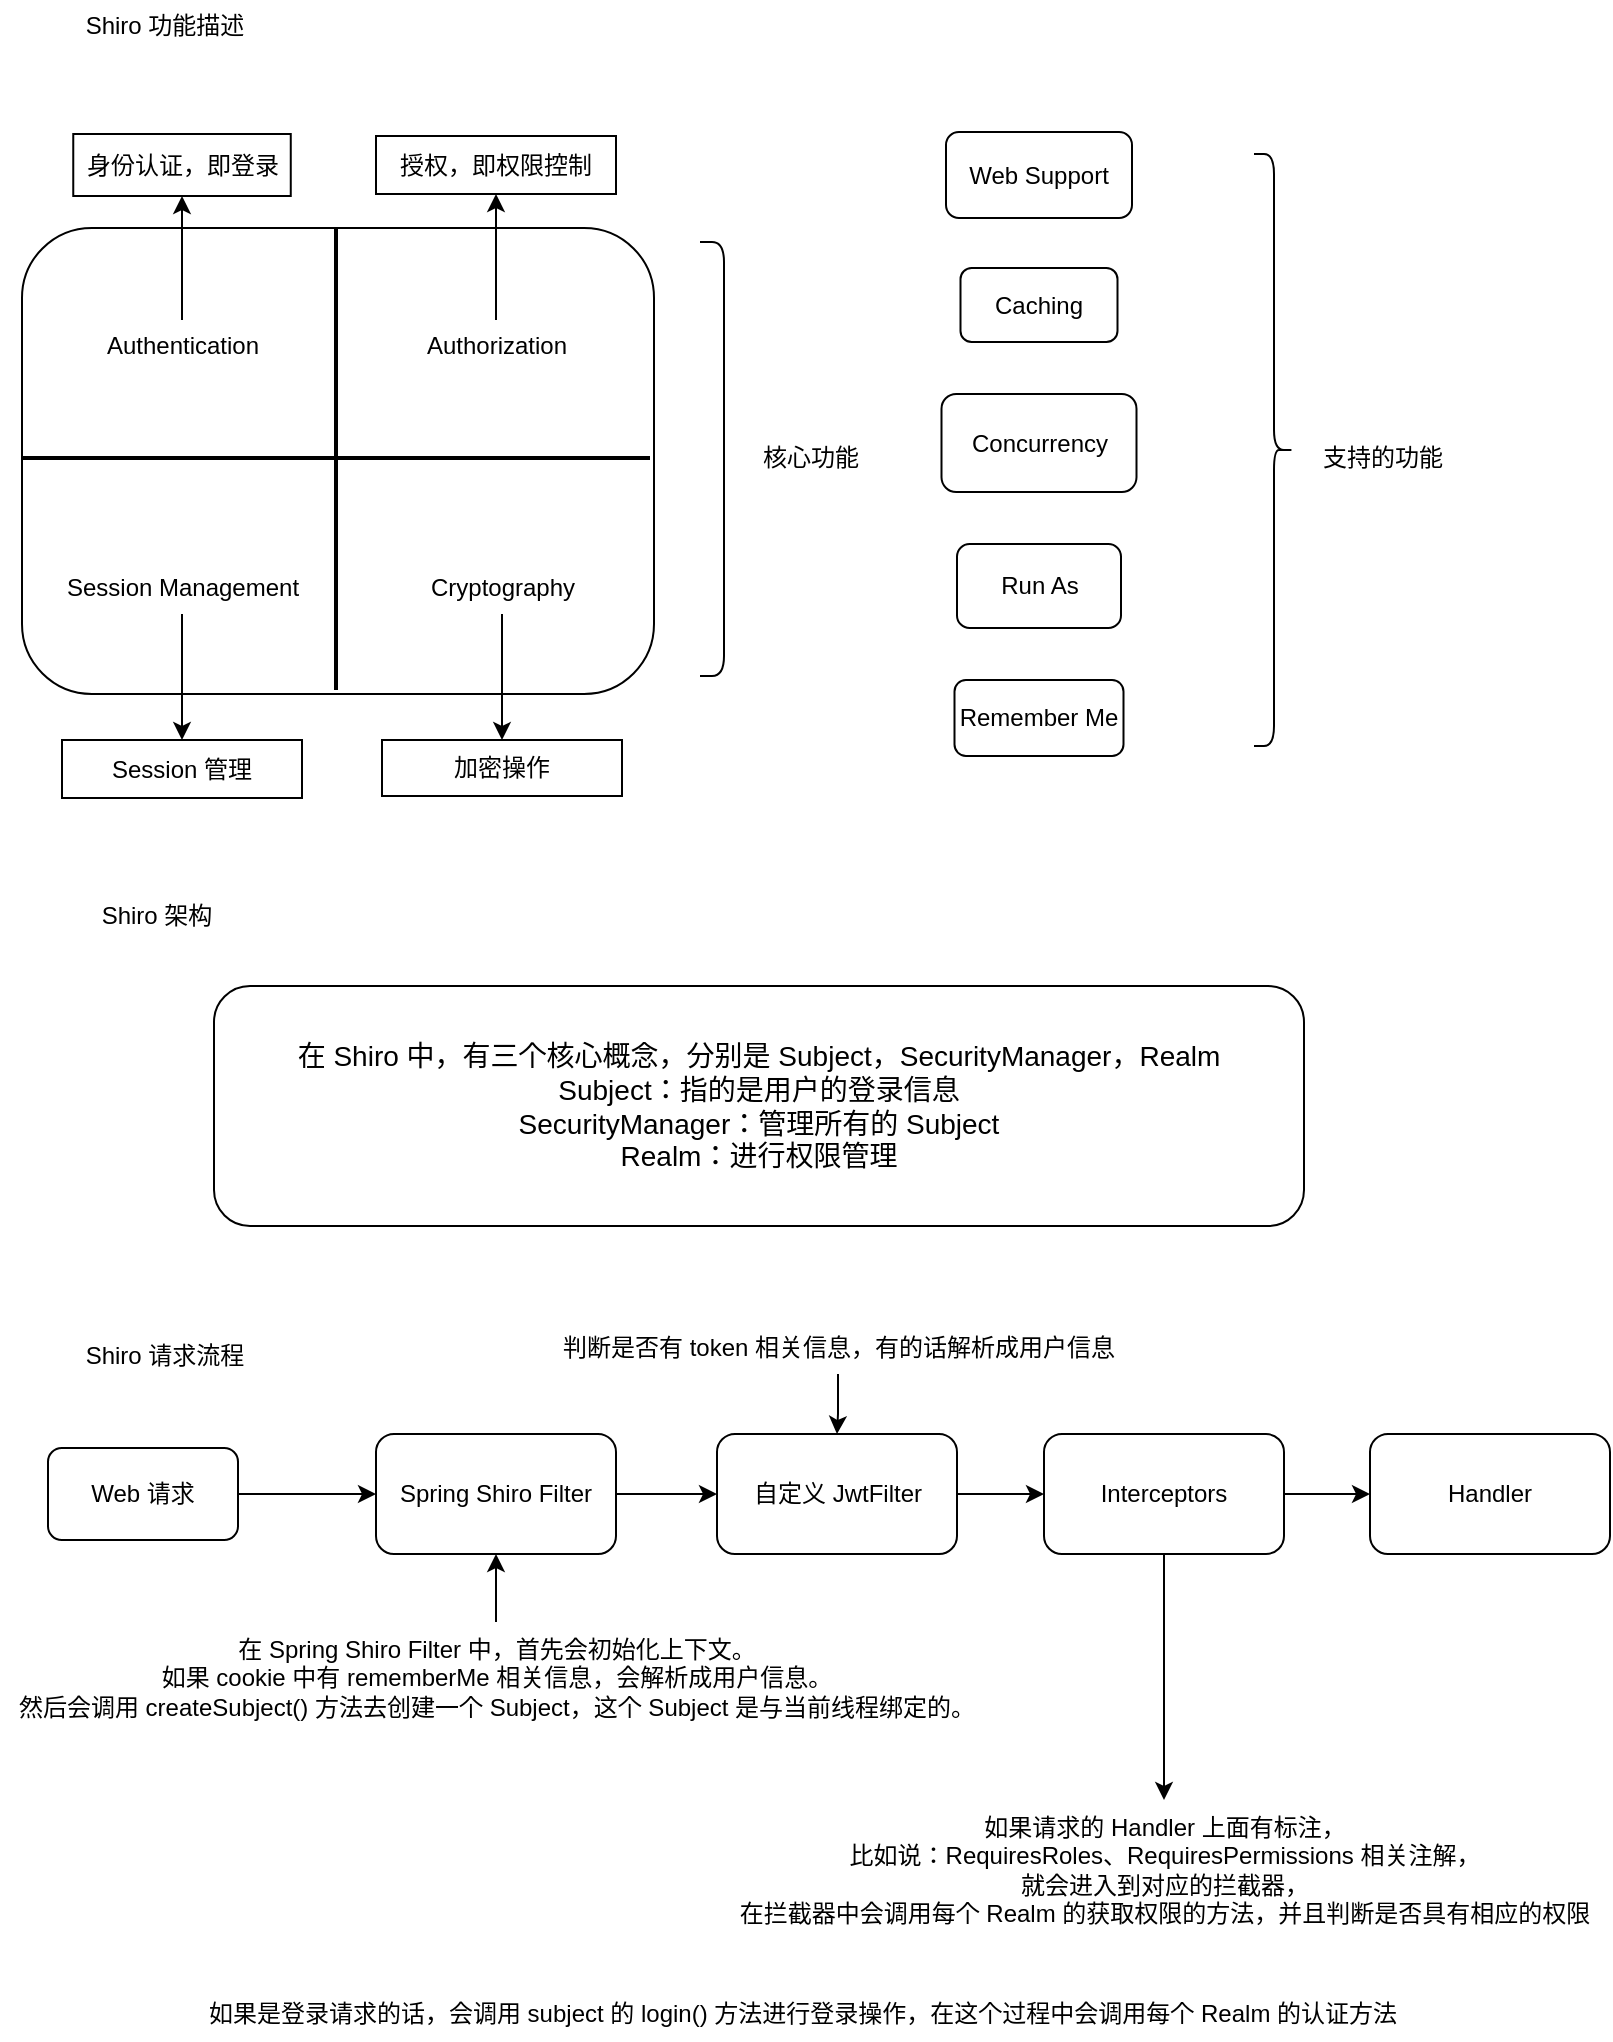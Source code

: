 <mxfile version="24.6.5" type="github">
  <diagram name="第 1 页" id="Gfysoyu4KD15PqfEOMr1">
    <mxGraphModel dx="1221" dy="759" grid="0" gridSize="10" guides="1" tooltips="1" connect="1" arrows="1" fold="1" page="1" pageScale="1" pageWidth="827" pageHeight="1169" math="0" shadow="0">
      <root>
        <mxCell id="0" />
        <mxCell id="1" parent="0" />
        <mxCell id="yyf3aO6bY6qEZeCbPNUT-1" value="" style="rounded=1;whiteSpace=wrap;html=1;" parent="1" vertex="1">
          <mxGeometry x="24" y="151" width="316" height="233" as="geometry" />
        </mxCell>
        <mxCell id="yyf3aO6bY6qEZeCbPNUT-2" value="" style="line;strokeWidth=2;html=1;" parent="1" vertex="1">
          <mxGeometry x="24" y="261" width="314" height="10" as="geometry" />
        </mxCell>
        <mxCell id="yyf3aO6bY6qEZeCbPNUT-3" value="" style="line;strokeWidth=2;direction=south;html=1;" parent="1" vertex="1">
          <mxGeometry x="176" y="151" width="10" height="231" as="geometry" />
        </mxCell>
        <mxCell id="yyf3aO6bY6qEZeCbPNUT-9" value="" style="edgeStyle=orthogonalEdgeStyle;rounded=0;orthogonalLoop=1;jettySize=auto;html=1;" parent="1" source="yyf3aO6bY6qEZeCbPNUT-4" target="yyf3aO6bY6qEZeCbPNUT-8" edge="1">
          <mxGeometry relative="1" as="geometry" />
        </mxCell>
        <mxCell id="yyf3aO6bY6qEZeCbPNUT-4" value="Authentication" style="text;html=1;align=center;verticalAlign=middle;resizable=0;points=[];autosize=1;strokeColor=none;fillColor=none;" parent="1" vertex="1">
          <mxGeometry x="57" y="197" width="94" height="26" as="geometry" />
        </mxCell>
        <mxCell id="yyf3aO6bY6qEZeCbPNUT-11" value="" style="edgeStyle=orthogonalEdgeStyle;rounded=0;orthogonalLoop=1;jettySize=auto;html=1;" parent="1" source="yyf3aO6bY6qEZeCbPNUT-5" target="yyf3aO6bY6qEZeCbPNUT-10" edge="1">
          <mxGeometry relative="1" as="geometry" />
        </mxCell>
        <mxCell id="yyf3aO6bY6qEZeCbPNUT-5" value="Authorization" style="text;html=1;align=center;verticalAlign=middle;resizable=0;points=[];autosize=1;strokeColor=none;fillColor=none;" parent="1" vertex="1">
          <mxGeometry x="217" y="197" width="88" height="26" as="geometry" />
        </mxCell>
        <mxCell id="yyf3aO6bY6qEZeCbPNUT-15" value="" style="edgeStyle=orthogonalEdgeStyle;rounded=0;orthogonalLoop=1;jettySize=auto;html=1;" parent="1" source="yyf3aO6bY6qEZeCbPNUT-6" target="yyf3aO6bY6qEZeCbPNUT-14" edge="1">
          <mxGeometry relative="1" as="geometry" />
        </mxCell>
        <mxCell id="yyf3aO6bY6qEZeCbPNUT-6" value="Session Management" style="text;html=1;align=center;verticalAlign=middle;resizable=0;points=[];autosize=1;strokeColor=none;fillColor=none;" parent="1" vertex="1">
          <mxGeometry x="37" y="318" width="134" height="26" as="geometry" />
        </mxCell>
        <mxCell id="yyf3aO6bY6qEZeCbPNUT-17" value="" style="edgeStyle=orthogonalEdgeStyle;rounded=0;orthogonalLoop=1;jettySize=auto;html=1;" parent="1" source="yyf3aO6bY6qEZeCbPNUT-7" target="yyf3aO6bY6qEZeCbPNUT-16" edge="1">
          <mxGeometry relative="1" as="geometry" />
        </mxCell>
        <mxCell id="yyf3aO6bY6qEZeCbPNUT-7" value="Cryptography" style="text;html=1;align=center;verticalAlign=middle;resizable=0;points=[];autosize=1;strokeColor=none;fillColor=none;" parent="1" vertex="1">
          <mxGeometry x="219" y="318" width="90" height="26" as="geometry" />
        </mxCell>
        <mxCell id="yyf3aO6bY6qEZeCbPNUT-8" value="身份认证，即登录" style="whiteSpace=wrap;html=1;" parent="1" vertex="1">
          <mxGeometry x="49.63" y="104" width="108.75" height="31" as="geometry" />
        </mxCell>
        <mxCell id="yyf3aO6bY6qEZeCbPNUT-10" value="授权，即权限控制" style="whiteSpace=wrap;html=1;" parent="1" vertex="1">
          <mxGeometry x="201" y="105" width="120" height="29" as="geometry" />
        </mxCell>
        <mxCell id="yyf3aO6bY6qEZeCbPNUT-14" value="Session 管理" style="whiteSpace=wrap;html=1;" parent="1" vertex="1">
          <mxGeometry x="44" y="407" width="120" height="29" as="geometry" />
        </mxCell>
        <mxCell id="yyf3aO6bY6qEZeCbPNUT-16" value="加密操作" style="whiteSpace=wrap;html=1;" parent="1" vertex="1">
          <mxGeometry x="204" y="407" width="120" height="28" as="geometry" />
        </mxCell>
        <mxCell id="yyf3aO6bY6qEZeCbPNUT-18" value="" style="shape=curlyBracket;whiteSpace=wrap;html=1;rounded=1;flipH=1;labelPosition=right;verticalLabelPosition=middle;align=left;verticalAlign=middle;size=0;" parent="1" vertex="1">
          <mxGeometry x="363" y="158" width="12" height="217" as="geometry" />
        </mxCell>
        <mxCell id="yyf3aO6bY6qEZeCbPNUT-19" value="核心功能" style="text;html=1;align=center;verticalAlign=middle;resizable=0;points=[];autosize=1;strokeColor=none;fillColor=none;" parent="1" vertex="1">
          <mxGeometry x="385" y="253" width="66" height="26" as="geometry" />
        </mxCell>
        <mxCell id="yyf3aO6bY6qEZeCbPNUT-20" value="Web Support" style="rounded=1;whiteSpace=wrap;html=1;" parent="1" vertex="1">
          <mxGeometry x="486" y="103" width="93" height="43" as="geometry" />
        </mxCell>
        <mxCell id="yyf3aO6bY6qEZeCbPNUT-21" value="Caching" style="rounded=1;whiteSpace=wrap;html=1;" parent="1" vertex="1">
          <mxGeometry x="493.25" y="171" width="78.5" height="37" as="geometry" />
        </mxCell>
        <mxCell id="yyf3aO6bY6qEZeCbPNUT-22" value="Concurrency" style="rounded=1;whiteSpace=wrap;html=1;" parent="1" vertex="1">
          <mxGeometry x="483.75" y="234" width="97.5" height="49" as="geometry" />
        </mxCell>
        <mxCell id="yyf3aO6bY6qEZeCbPNUT-23" value="Run As" style="rounded=1;whiteSpace=wrap;html=1;" parent="1" vertex="1">
          <mxGeometry x="491.5" y="309" width="82" height="42" as="geometry" />
        </mxCell>
        <mxCell id="yyf3aO6bY6qEZeCbPNUT-24" value="Remember Me" style="rounded=1;whiteSpace=wrap;html=1;" parent="1" vertex="1">
          <mxGeometry x="490.25" y="377" width="84.5" height="38" as="geometry" />
        </mxCell>
        <mxCell id="yyf3aO6bY6qEZeCbPNUT-25" value="" style="shape=curlyBracket;whiteSpace=wrap;html=1;rounded=1;flipH=1;labelPosition=right;verticalLabelPosition=middle;align=left;verticalAlign=middle;" parent="1" vertex="1">
          <mxGeometry x="640" y="114" width="20" height="296" as="geometry" />
        </mxCell>
        <mxCell id="yyf3aO6bY6qEZeCbPNUT-26" value="支持的功能" style="text;html=1;align=center;verticalAlign=middle;resizable=0;points=[];autosize=1;strokeColor=none;fillColor=none;" parent="1" vertex="1">
          <mxGeometry x="665" y="253" width="78" height="26" as="geometry" />
        </mxCell>
        <mxCell id="yyf3aO6bY6qEZeCbPNUT-27" value="Shiro 功能描述" style="text;html=1;align=center;verticalAlign=middle;resizable=0;points=[];autosize=1;strokeColor=none;fillColor=none;" parent="1" vertex="1">
          <mxGeometry x="46" y="37" width="97" height="26" as="geometry" />
        </mxCell>
        <mxCell id="yyf3aO6bY6qEZeCbPNUT-28" value="Shiro 架构" style="text;html=1;align=center;verticalAlign=middle;resizable=0;points=[];autosize=1;strokeColor=none;fillColor=none;" parent="1" vertex="1">
          <mxGeometry x="54" y="482" width="73" height="26" as="geometry" />
        </mxCell>
        <mxCell id="yyf3aO6bY6qEZeCbPNUT-29" value="&lt;font style=&quot;font-size: 14px;&quot;&gt;在 Shiro 中，有三个核心概念，分别是 Subject，SecurityManager，Realm&lt;/font&gt;&lt;div style=&quot;font-size: 14px;&quot;&gt;&lt;font style=&quot;font-size: 14px;&quot;&gt;Subject：指的是用户的登录信息&lt;/font&gt;&lt;/div&gt;&lt;div style=&quot;font-size: 14px;&quot;&gt;&lt;font style=&quot;font-size: 14px;&quot;&gt;SecurityManager：管理所有的 Subject&lt;/font&gt;&lt;/div&gt;&lt;div style=&quot;font-size: 14px;&quot;&gt;&lt;font style=&quot;font-size: 14px;&quot;&gt;Realm：进行权限管理&lt;/font&gt;&lt;/div&gt;" style="rounded=1;whiteSpace=wrap;html=1;" parent="1" vertex="1">
          <mxGeometry x="120" y="530" width="545" height="120" as="geometry" />
        </mxCell>
        <mxCell id="35jwIWCtqFnOQBrGKEjd-1" value="Shiro 请求流程" style="text;html=1;align=center;verticalAlign=middle;resizable=0;points=[];autosize=1;strokeColor=none;fillColor=none;" vertex="1" parent="1">
          <mxGeometry x="46" y="702" width="97" height="26" as="geometry" />
        </mxCell>
        <mxCell id="35jwIWCtqFnOQBrGKEjd-5" value="" style="edgeStyle=orthogonalEdgeStyle;rounded=0;orthogonalLoop=1;jettySize=auto;html=1;" edge="1" parent="1" source="35jwIWCtqFnOQBrGKEjd-3" target="35jwIWCtqFnOQBrGKEjd-4">
          <mxGeometry relative="1" as="geometry" />
        </mxCell>
        <mxCell id="35jwIWCtqFnOQBrGKEjd-3" value="Web 请求" style="rounded=1;whiteSpace=wrap;html=1;" vertex="1" parent="1">
          <mxGeometry x="37" y="761" width="95" height="46" as="geometry" />
        </mxCell>
        <mxCell id="35jwIWCtqFnOQBrGKEjd-12" value="" style="edgeStyle=orthogonalEdgeStyle;rounded=0;orthogonalLoop=1;jettySize=auto;html=1;" edge="1" parent="1" source="35jwIWCtqFnOQBrGKEjd-4" target="35jwIWCtqFnOQBrGKEjd-11">
          <mxGeometry relative="1" as="geometry" />
        </mxCell>
        <mxCell id="35jwIWCtqFnOQBrGKEjd-4" value="Spring Shiro Filter" style="rounded=1;whiteSpace=wrap;html=1;" vertex="1" parent="1">
          <mxGeometry x="201" y="754" width="120" height="60" as="geometry" />
        </mxCell>
        <mxCell id="35jwIWCtqFnOQBrGKEjd-10" value="" style="edgeStyle=orthogonalEdgeStyle;rounded=0;orthogonalLoop=1;jettySize=auto;html=1;" edge="1" parent="1" source="35jwIWCtqFnOQBrGKEjd-9" target="35jwIWCtqFnOQBrGKEjd-4">
          <mxGeometry relative="1" as="geometry" />
        </mxCell>
        <mxCell id="35jwIWCtqFnOQBrGKEjd-9" value="在 Spring Shiro Filter 中，首先会初始化上下文。&lt;div&gt;如果 cookie 中有 rememberMe 相关信息，会解析成用户信息。&lt;div&gt;然后会调用 createSubject() 方法去创建一个 Subject，这个 Subject 是与当前线程绑定的。&lt;/div&gt;&lt;/div&gt;" style="text;html=1;align=center;verticalAlign=middle;resizable=0;points=[];autosize=1;strokeColor=none;fillColor=none;" vertex="1" parent="1">
          <mxGeometry x="13" y="848" width="496" height="55" as="geometry" />
        </mxCell>
        <mxCell id="35jwIWCtqFnOQBrGKEjd-16" value="" style="edgeStyle=orthogonalEdgeStyle;rounded=0;orthogonalLoop=1;jettySize=auto;html=1;" edge="1" parent="1" source="35jwIWCtqFnOQBrGKEjd-11" target="35jwIWCtqFnOQBrGKEjd-15">
          <mxGeometry relative="1" as="geometry" />
        </mxCell>
        <mxCell id="35jwIWCtqFnOQBrGKEjd-11" value="自定义 JwtFilter" style="rounded=1;whiteSpace=wrap;html=1;" vertex="1" parent="1">
          <mxGeometry x="371.5" y="754" width="120" height="60" as="geometry" />
        </mxCell>
        <mxCell id="35jwIWCtqFnOQBrGKEjd-14" value="" style="edgeStyle=orthogonalEdgeStyle;rounded=0;orthogonalLoop=1;jettySize=auto;html=1;" edge="1" parent="1" source="35jwIWCtqFnOQBrGKEjd-13" target="35jwIWCtqFnOQBrGKEjd-11">
          <mxGeometry relative="1" as="geometry" />
        </mxCell>
        <mxCell id="35jwIWCtqFnOQBrGKEjd-13" value="判断是否有 token 相关信息，有的话解析成用户信息" style="text;html=1;align=center;verticalAlign=middle;resizable=0;points=[];autosize=1;strokeColor=none;fillColor=none;" vertex="1" parent="1">
          <mxGeometry x="285" y="698" width="294" height="26" as="geometry" />
        </mxCell>
        <mxCell id="35jwIWCtqFnOQBrGKEjd-18" value="" style="edgeStyle=orthogonalEdgeStyle;rounded=0;orthogonalLoop=1;jettySize=auto;html=1;" edge="1" parent="1" source="35jwIWCtqFnOQBrGKEjd-15" target="35jwIWCtqFnOQBrGKEjd-17">
          <mxGeometry relative="1" as="geometry" />
        </mxCell>
        <mxCell id="35jwIWCtqFnOQBrGKEjd-22" value="" style="edgeStyle=orthogonalEdgeStyle;rounded=0;orthogonalLoop=1;jettySize=auto;html=1;" edge="1" parent="1" source="35jwIWCtqFnOQBrGKEjd-15" target="35jwIWCtqFnOQBrGKEjd-21">
          <mxGeometry relative="1" as="geometry" />
        </mxCell>
        <mxCell id="35jwIWCtqFnOQBrGKEjd-15" value="Interceptors" style="rounded=1;whiteSpace=wrap;html=1;" vertex="1" parent="1">
          <mxGeometry x="535" y="754" width="120" height="60" as="geometry" />
        </mxCell>
        <mxCell id="35jwIWCtqFnOQBrGKEjd-17" value="如果请求的 Handler 上面有标注，&lt;div&gt;比如说：RequiresRoles、RequiresPermissions 相关注解，&lt;/div&gt;&lt;div&gt;就会进入到对应的拦截器，&lt;/div&gt;&lt;div&gt;在拦截器中会调用每个 Realm 的获取权限的方法，并且判断是否具有相应的权限&lt;/div&gt;" style="text;html=1;align=center;verticalAlign=middle;resizable=0;points=[];autosize=1;strokeColor=none;fillColor=none;" vertex="1" parent="1">
          <mxGeometry x="373.5" y="937" width="443" height="70" as="geometry" />
        </mxCell>
        <mxCell id="35jwIWCtqFnOQBrGKEjd-21" value="Handler" style="rounded=1;whiteSpace=wrap;html=1;" vertex="1" parent="1">
          <mxGeometry x="698" y="754" width="120" height="60" as="geometry" />
        </mxCell>
        <mxCell id="35jwIWCtqFnOQBrGKEjd-23" value="如果是登录请求的话，会调用 subject 的 login() 方法进行登录操作，在这个过程中会调用每个 Realm 的认证方法" style="text;html=1;align=center;verticalAlign=middle;resizable=0;points=[];autosize=1;strokeColor=none;fillColor=none;" vertex="1" parent="1">
          <mxGeometry x="108" y="1031" width="612" height="26" as="geometry" />
        </mxCell>
      </root>
    </mxGraphModel>
  </diagram>
</mxfile>
